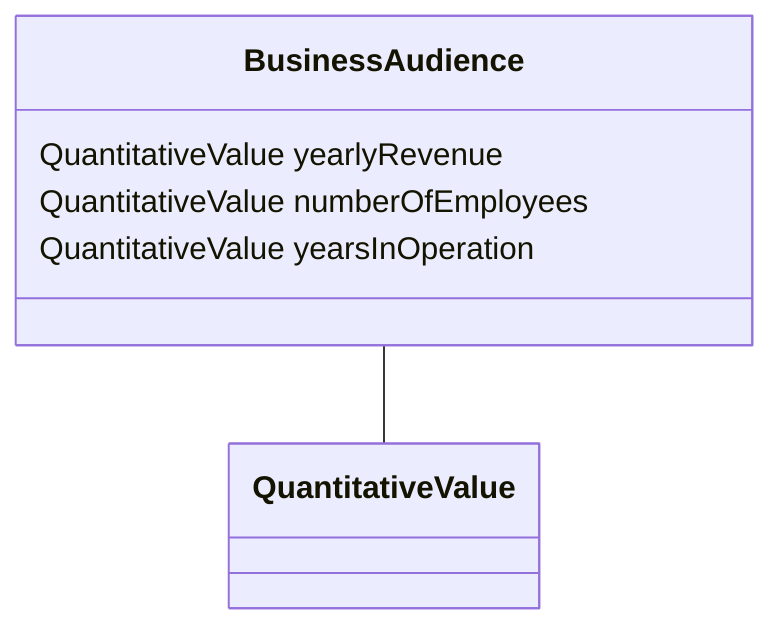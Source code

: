 classDiagram
  BusinessAudience -- QuantitativeValue


class BusinessAudience {

  QuantitativeValue yearlyRevenue
  QuantitativeValue numberOfEmployees
  QuantitativeValue yearsInOperation

 }